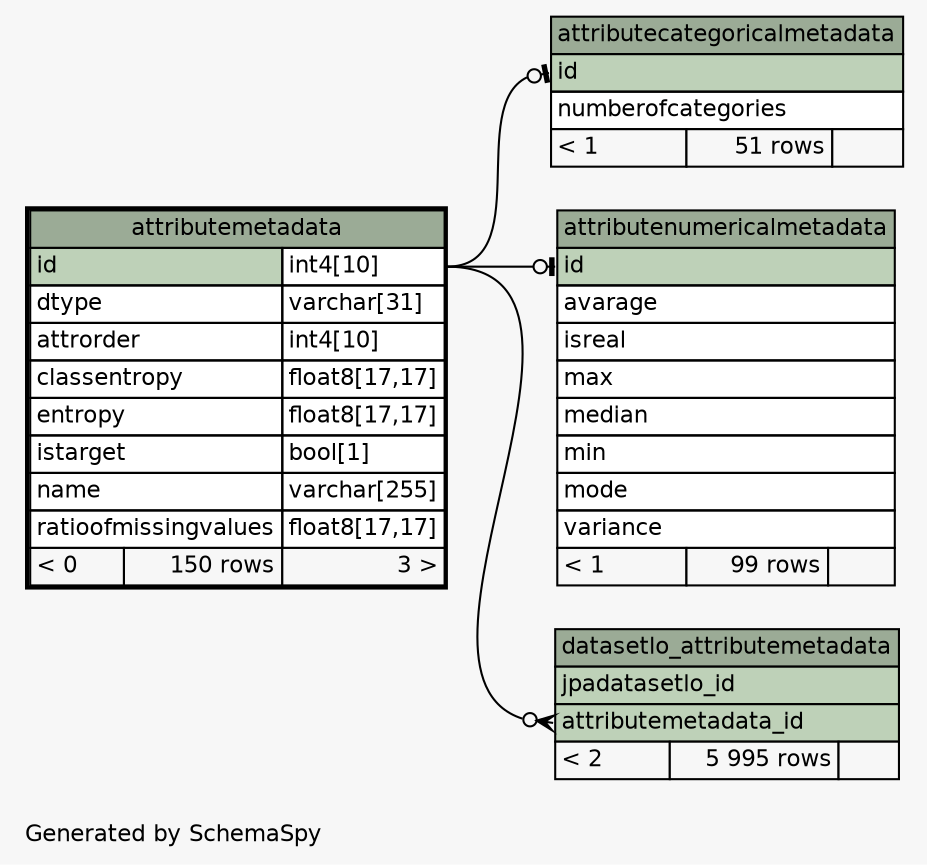 // dot 2.38.0 on Mac OS X 10.9.4
// SchemaSpy rev 590
digraph "oneDegreeRelationshipsDiagram" {
  graph [
    rankdir="RL"
    bgcolor="#f7f7f7"
    label="\nGenerated by SchemaSpy"
    labeljust="l"
    nodesep="0.18"
    ranksep="0.46"
    fontname="Helvetica"
    fontsize="11"
  ];
  node [
    fontname="Helvetica"
    fontsize="11"
    shape="plaintext"
  ];
  edge [
    arrowsize="0.8"
  ];
  "attributecategoricalmetadata":"id":w -> "attributemetadata":"id.type":e [arrowhead=none dir=back arrowtail=teeodot];
  "attributenumericalmetadata":"id":w -> "attributemetadata":"id.type":e [arrowhead=none dir=back arrowtail=teeodot];
  "datasetlo_attributemetadata":"attributemetadata_id":w -> "attributemetadata":"id.type":e [arrowhead=none dir=back arrowtail=crowodot];
  "attributecategoricalmetadata" [
    label=<
    <TABLE BORDER="0" CELLBORDER="1" CELLSPACING="0" BGCOLOR="#ffffff">
      <TR><TD COLSPAN="3" BGCOLOR="#9bab96" ALIGN="CENTER">attributecategoricalmetadata</TD></TR>
      <TR><TD PORT="id" COLSPAN="3" BGCOLOR="#bed1b8" ALIGN="LEFT">id</TD></TR>
      <TR><TD PORT="numberofcategories" COLSPAN="3" ALIGN="LEFT">numberofcategories</TD></TR>
      <TR><TD ALIGN="LEFT" BGCOLOR="#f7f7f7">&lt; 1</TD><TD ALIGN="RIGHT" BGCOLOR="#f7f7f7">51 rows</TD><TD ALIGN="RIGHT" BGCOLOR="#f7f7f7">  </TD></TR>
    </TABLE>>
    URL="attributecategoricalmetadata.html"
    tooltip="attributecategoricalmetadata"
  ];
  "attributemetadata" [
    label=<
    <TABLE BORDER="2" CELLBORDER="1" CELLSPACING="0" BGCOLOR="#ffffff">
      <TR><TD COLSPAN="3" BGCOLOR="#9bab96" ALIGN="CENTER">attributemetadata</TD></TR>
      <TR><TD PORT="id" COLSPAN="2" BGCOLOR="#bed1b8" ALIGN="LEFT">id</TD><TD PORT="id.type" ALIGN="LEFT">int4[10]</TD></TR>
      <TR><TD PORT="dtype" COLSPAN="2" ALIGN="LEFT">dtype</TD><TD PORT="dtype.type" ALIGN="LEFT">varchar[31]</TD></TR>
      <TR><TD PORT="attrorder" COLSPAN="2" ALIGN="LEFT">attrorder</TD><TD PORT="attrorder.type" ALIGN="LEFT">int4[10]</TD></TR>
      <TR><TD PORT="classentropy" COLSPAN="2" ALIGN="LEFT">classentropy</TD><TD PORT="classentropy.type" ALIGN="LEFT">float8[17,17]</TD></TR>
      <TR><TD PORT="entropy" COLSPAN="2" ALIGN="LEFT">entropy</TD><TD PORT="entropy.type" ALIGN="LEFT">float8[17,17]</TD></TR>
      <TR><TD PORT="istarget" COLSPAN="2" ALIGN="LEFT">istarget</TD><TD PORT="istarget.type" ALIGN="LEFT">bool[1]</TD></TR>
      <TR><TD PORT="name" COLSPAN="2" ALIGN="LEFT">name</TD><TD PORT="name.type" ALIGN="LEFT">varchar[255]</TD></TR>
      <TR><TD PORT="ratioofmissingvalues" COLSPAN="2" ALIGN="LEFT">ratioofmissingvalues</TD><TD PORT="ratioofmissingvalues.type" ALIGN="LEFT">float8[17,17]</TD></TR>
      <TR><TD ALIGN="LEFT" BGCOLOR="#f7f7f7">&lt; 0</TD><TD ALIGN="RIGHT" BGCOLOR="#f7f7f7">150 rows</TD><TD ALIGN="RIGHT" BGCOLOR="#f7f7f7">3 &gt;</TD></TR>
    </TABLE>>
    URL="attributemetadata.html"
    tooltip="attributemetadata"
  ];
  "attributenumericalmetadata" [
    label=<
    <TABLE BORDER="0" CELLBORDER="1" CELLSPACING="0" BGCOLOR="#ffffff">
      <TR><TD COLSPAN="3" BGCOLOR="#9bab96" ALIGN="CENTER">attributenumericalmetadata</TD></TR>
      <TR><TD PORT="id" COLSPAN="3" BGCOLOR="#bed1b8" ALIGN="LEFT">id</TD></TR>
      <TR><TD PORT="avarage" COLSPAN="3" ALIGN="LEFT">avarage</TD></TR>
      <TR><TD PORT="isreal" COLSPAN="3" ALIGN="LEFT">isreal</TD></TR>
      <TR><TD PORT="max" COLSPAN="3" ALIGN="LEFT">max</TD></TR>
      <TR><TD PORT="median" COLSPAN="3" ALIGN="LEFT">median</TD></TR>
      <TR><TD PORT="min" COLSPAN="3" ALIGN="LEFT">min</TD></TR>
      <TR><TD PORT="mode" COLSPAN="3" ALIGN="LEFT">mode</TD></TR>
      <TR><TD PORT="variance" COLSPAN="3" ALIGN="LEFT">variance</TD></TR>
      <TR><TD ALIGN="LEFT" BGCOLOR="#f7f7f7">&lt; 1</TD><TD ALIGN="RIGHT" BGCOLOR="#f7f7f7">99 rows</TD><TD ALIGN="RIGHT" BGCOLOR="#f7f7f7">  </TD></TR>
    </TABLE>>
    URL="attributenumericalmetadata.html"
    tooltip="attributenumericalmetadata"
  ];
  "datasetlo_attributemetadata" [
    label=<
    <TABLE BORDER="0" CELLBORDER="1" CELLSPACING="0" BGCOLOR="#ffffff">
      <TR><TD COLSPAN="3" BGCOLOR="#9bab96" ALIGN="CENTER">datasetlo_attributemetadata</TD></TR>
      <TR><TD PORT="jpadatasetlo_id" COLSPAN="3" BGCOLOR="#bed1b8" ALIGN="LEFT">jpadatasetlo_id</TD></TR>
      <TR><TD PORT="attributemetadata_id" COLSPAN="3" BGCOLOR="#bed1b8" ALIGN="LEFT">attributemetadata_id</TD></TR>
      <TR><TD ALIGN="LEFT" BGCOLOR="#f7f7f7">&lt; 2</TD><TD ALIGN="RIGHT" BGCOLOR="#f7f7f7">5 995 rows</TD><TD ALIGN="RIGHT" BGCOLOR="#f7f7f7">  </TD></TR>
    </TABLE>>
    URL="datasetlo_attributemetadata.html"
    tooltip="datasetlo_attributemetadata"
  ];
}
